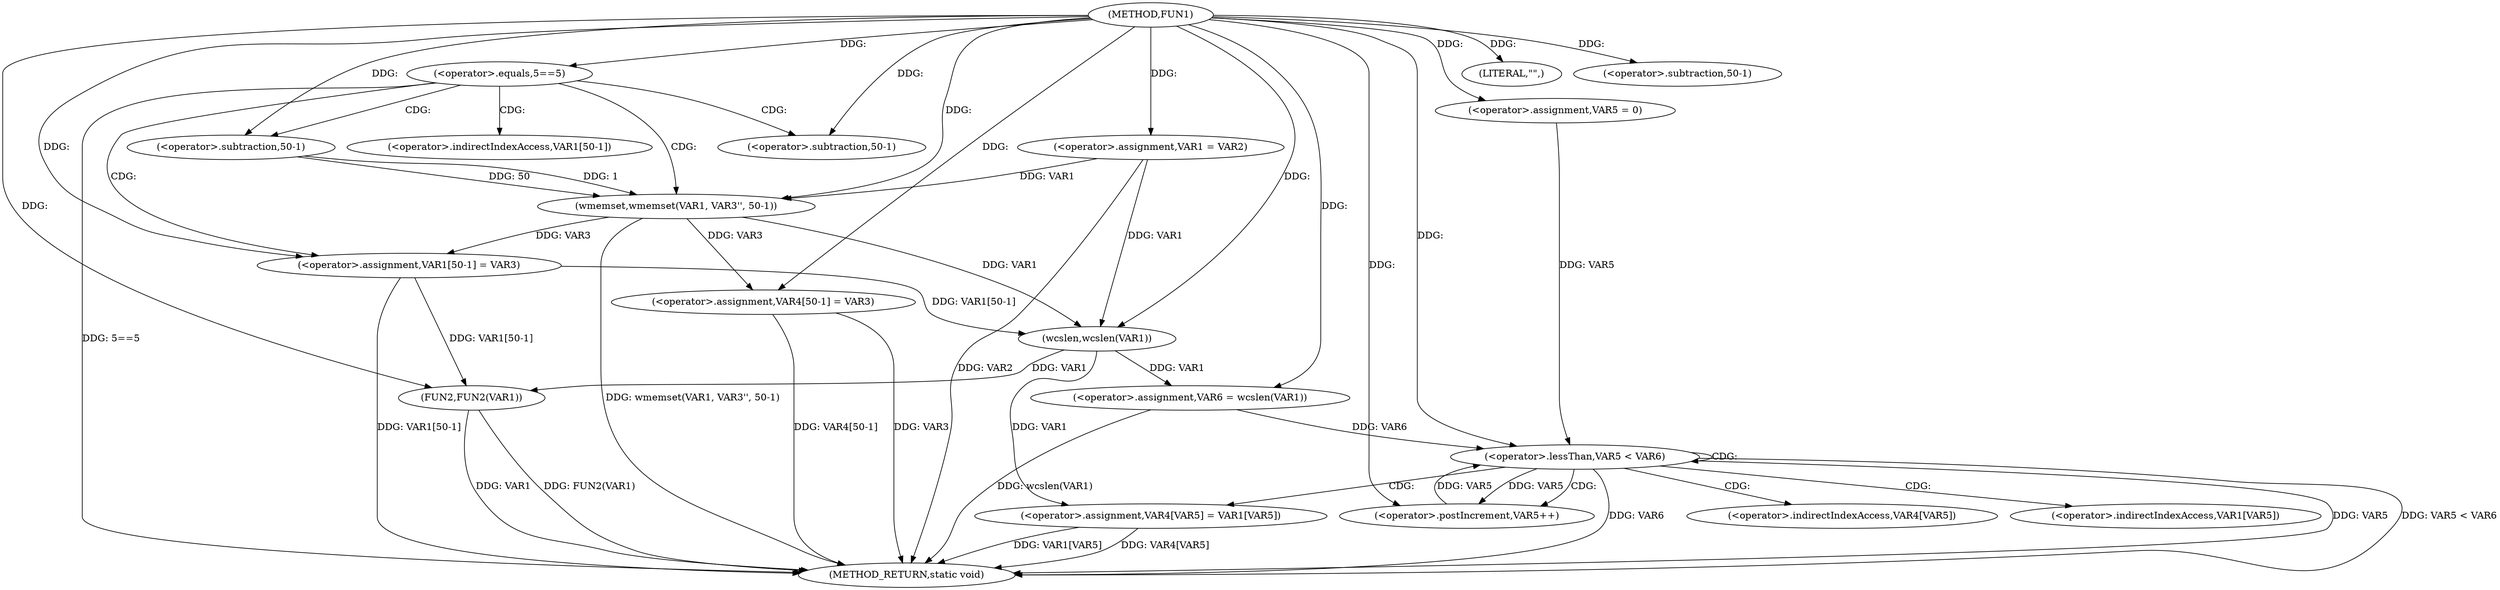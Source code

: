 digraph FUN1 {  
"1000100" [label = "(METHOD,FUN1)" ]
"1000159" [label = "(METHOD_RETURN,static void)" ]
"1000104" [label = "(<operator>.assignment,VAR1 = VAR2)" ]
"1000108" [label = "(<operator>.equals,5==5)" ]
"1000112" [label = "(wmemset,wmemset(VAR1, VAR3'', 50-1))" ]
"1000115" [label = "(<operator>.subtraction,50-1)" ]
"1000118" [label = "(<operator>.assignment,VAR1[50-1] = VAR3)" ]
"1000121" [label = "(<operator>.subtraction,50-1)" ]
"1000126" [label = "(LITERAL,\"\",)" ]
"1000129" [label = "(<operator>.assignment,VAR6 = wcslen(VAR1))" ]
"1000131" [label = "(wcslen,wcslen(VAR1))" ]
"1000134" [label = "(<operator>.assignment,VAR5 = 0)" ]
"1000137" [label = "(<operator>.lessThan,VAR5 < VAR6)" ]
"1000140" [label = "(<operator>.postIncrement,VAR5++)" ]
"1000143" [label = "(<operator>.assignment,VAR4[VAR5] = VAR1[VAR5])" ]
"1000150" [label = "(<operator>.assignment,VAR4[50-1] = VAR3)" ]
"1000153" [label = "(<operator>.subtraction,50-1)" ]
"1000157" [label = "(FUN2,FUN2(VAR1))" ]
"1000119" [label = "(<operator>.indirectIndexAccess,VAR1[50-1])" ]
"1000144" [label = "(<operator>.indirectIndexAccess,VAR4[VAR5])" ]
"1000147" [label = "(<operator>.indirectIndexAccess,VAR1[VAR5])" ]
  "1000108" -> "1000159"  [ label = "DDG: 5==5"] 
  "1000150" -> "1000159"  [ label = "DDG: VAR4[50-1]"] 
  "1000157" -> "1000159"  [ label = "DDG: FUN2(VAR1)"] 
  "1000137" -> "1000159"  [ label = "DDG: VAR6"] 
  "1000112" -> "1000159"  [ label = "DDG: wmemset(VAR1, VAR3'', 50-1)"] 
  "1000118" -> "1000159"  [ label = "DDG: VAR1[50-1]"] 
  "1000143" -> "1000159"  [ label = "DDG: VAR1[VAR5]"] 
  "1000129" -> "1000159"  [ label = "DDG: wcslen(VAR1)"] 
  "1000157" -> "1000159"  [ label = "DDG: VAR1"] 
  "1000143" -> "1000159"  [ label = "DDG: VAR4[VAR5]"] 
  "1000150" -> "1000159"  [ label = "DDG: VAR3"] 
  "1000137" -> "1000159"  [ label = "DDG: VAR5"] 
  "1000137" -> "1000159"  [ label = "DDG: VAR5 < VAR6"] 
  "1000104" -> "1000159"  [ label = "DDG: VAR2"] 
  "1000100" -> "1000104"  [ label = "DDG: "] 
  "1000100" -> "1000108"  [ label = "DDG: "] 
  "1000104" -> "1000112"  [ label = "DDG: VAR1"] 
  "1000100" -> "1000112"  [ label = "DDG: "] 
  "1000115" -> "1000112"  [ label = "DDG: 50"] 
  "1000115" -> "1000112"  [ label = "DDG: 1"] 
  "1000100" -> "1000115"  [ label = "DDG: "] 
  "1000112" -> "1000118"  [ label = "DDG: VAR3"] 
  "1000100" -> "1000118"  [ label = "DDG: "] 
  "1000100" -> "1000121"  [ label = "DDG: "] 
  "1000100" -> "1000126"  [ label = "DDG: "] 
  "1000131" -> "1000129"  [ label = "DDG: VAR1"] 
  "1000100" -> "1000129"  [ label = "DDG: "] 
  "1000104" -> "1000131"  [ label = "DDG: VAR1"] 
  "1000112" -> "1000131"  [ label = "DDG: VAR1"] 
  "1000118" -> "1000131"  [ label = "DDG: VAR1[50-1]"] 
  "1000100" -> "1000131"  [ label = "DDG: "] 
  "1000100" -> "1000134"  [ label = "DDG: "] 
  "1000140" -> "1000137"  [ label = "DDG: VAR5"] 
  "1000134" -> "1000137"  [ label = "DDG: VAR5"] 
  "1000100" -> "1000137"  [ label = "DDG: "] 
  "1000129" -> "1000137"  [ label = "DDG: VAR6"] 
  "1000137" -> "1000140"  [ label = "DDG: VAR5"] 
  "1000100" -> "1000140"  [ label = "DDG: "] 
  "1000131" -> "1000143"  [ label = "DDG: VAR1"] 
  "1000100" -> "1000150"  [ label = "DDG: "] 
  "1000112" -> "1000150"  [ label = "DDG: VAR3"] 
  "1000100" -> "1000153"  [ label = "DDG: "] 
  "1000131" -> "1000157"  [ label = "DDG: VAR1"] 
  "1000118" -> "1000157"  [ label = "DDG: VAR1[50-1]"] 
  "1000100" -> "1000157"  [ label = "DDG: "] 
  "1000108" -> "1000112"  [ label = "CDG: "] 
  "1000108" -> "1000121"  [ label = "CDG: "] 
  "1000108" -> "1000119"  [ label = "CDG: "] 
  "1000108" -> "1000115"  [ label = "CDG: "] 
  "1000108" -> "1000118"  [ label = "CDG: "] 
  "1000137" -> "1000143"  [ label = "CDG: "] 
  "1000137" -> "1000137"  [ label = "CDG: "] 
  "1000137" -> "1000147"  [ label = "CDG: "] 
  "1000137" -> "1000144"  [ label = "CDG: "] 
  "1000137" -> "1000140"  [ label = "CDG: "] 
}
